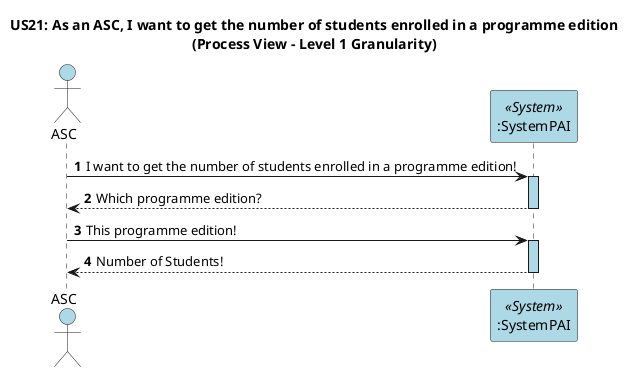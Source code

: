 @startuml

title:US21: As an ASC, I want to get the number of students enrolled in a programme edition\n(Process View - Level 1 Granularity)
autonumber

actor ASC #lightblue
participant SystemPAI as ":SystemPAI" <<System>> #lightblue
ASC -> SystemPAI:  I want to get the number of students enrolled in a programme edition!
activate SystemPAI #lightblue
SystemPAI --> ASC -- : Which programme edition?
deactivate SystemPAI
ASC -> SystemPAI: This programme edition!
activate SystemPAI #lightblue
SystemPAI --> ASC -- : Number of Students!
deactivate SystemPAI
@enduml